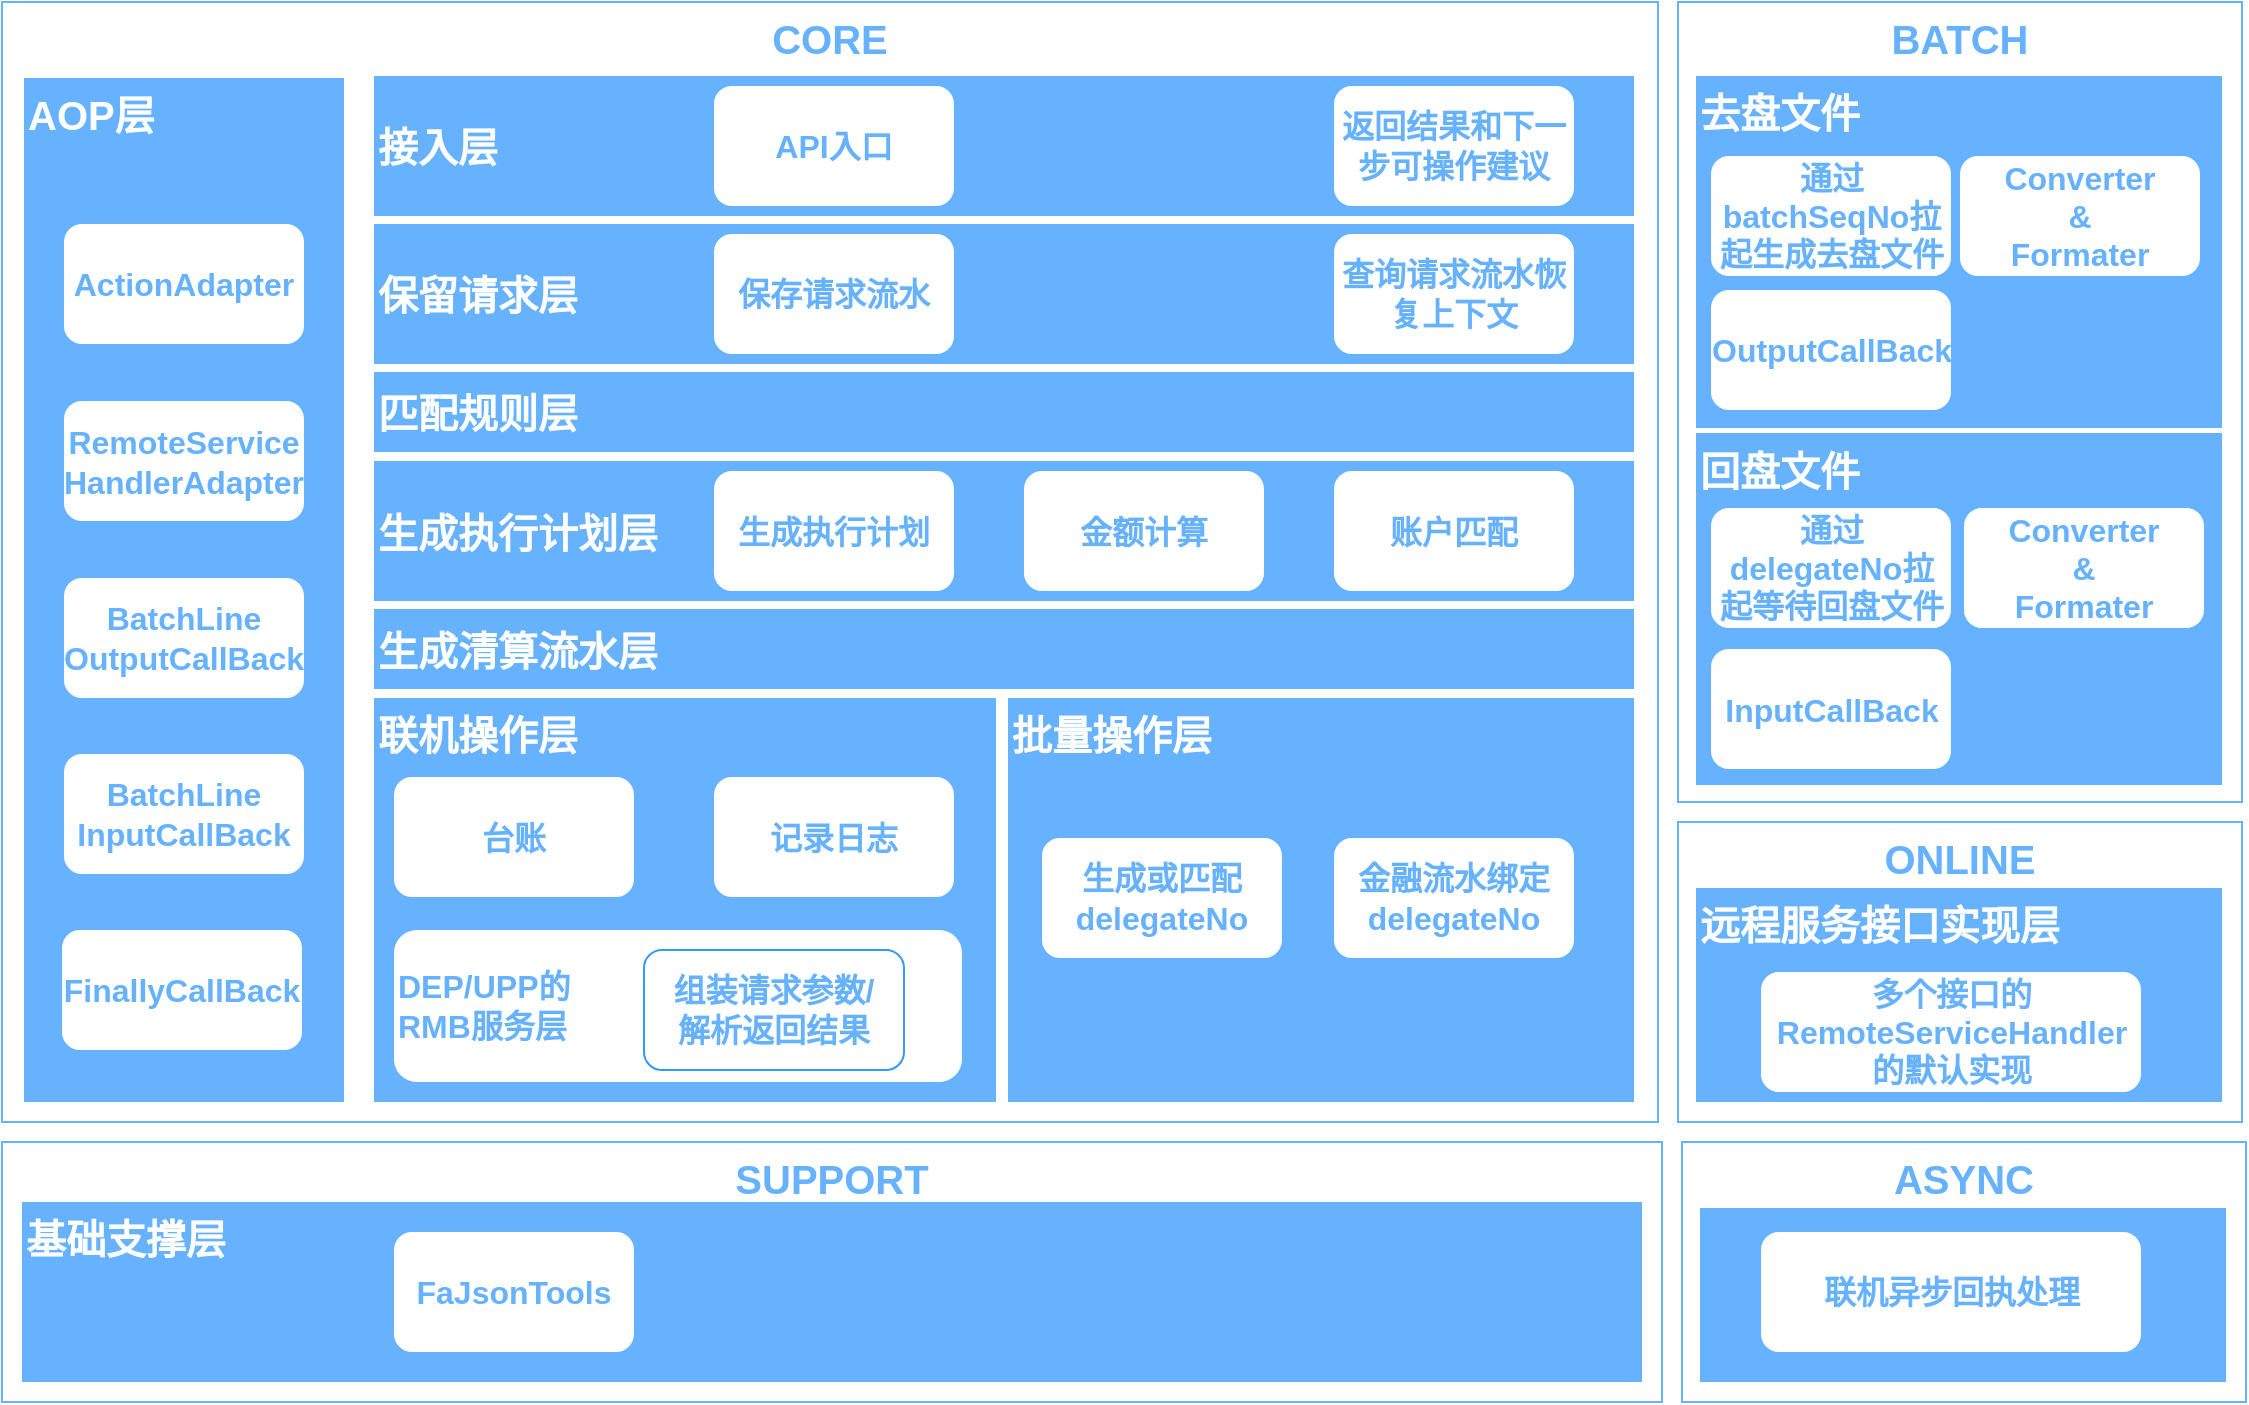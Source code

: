 <mxfile version="10.9.8" type="github"><diagram id="kjUhLuTlYEf19-uYpVck" name="ÃÂÃÂ§ÃÂÃÂ¬ÃÂÃÂ¬ 1 ÃÂÃÂ©ÃÂÃÂ¡ÃÂÃÂµ"><mxGraphModel dx="1421" dy="792" grid="1" gridSize="10" guides="1" tooltips="1" connect="1" arrows="1" fold="1" page="1" pageScale="1" pageWidth="827" pageHeight="1169" math="0" shadow="0"><root><mxCell id="0"/><mxCell id="1" parent="0"/><mxCell id="4c6s9izEjnyOQbOyyqgE-11" value="BATCH" style="rounded=0;whiteSpace=wrap;html=1;align=center;fillColor=none;strokeColor=#66B2FF;fontSize=20;fontStyle=1;fontColor=#66B2FF;verticalAlign=top;" parent="1" vertex="1"><mxGeometry x="838" y="110" width="282" height="400" as="geometry"/></mxCell><mxCell id="4c6s9izEjnyOQbOyyqgE-26" value="回盘文件" style="rounded=0;whiteSpace=wrap;html=1;align=left;fillColor=#66B2FF;strokeColor=none;fontSize=20;fontStyle=1;fontColor=#ffffff;verticalAlign=top;" parent="1" vertex="1"><mxGeometry x="847" y="325.5" width="263" height="176" as="geometry"/></mxCell><mxCell id="4c6s9izEjnyOQbOyyqgE-12" value="ONLINE" style="rounded=0;whiteSpace=wrap;html=1;align=center;fillColor=none;strokeColor=#66B2FF;fontSize=20;fontStyle=1;fontColor=#66B2FF;verticalAlign=top;" parent="1" vertex="1"><mxGeometry x="838" y="520" width="282" height="150" as="geometry"/></mxCell><mxCell id="4c6s9izEjnyOQbOyyqgE-10" value="&lt;div&gt;CORE&lt;/div&gt;&lt;div&gt;&lt;br&gt;&lt;/div&gt;" style="rounded=0;whiteSpace=wrap;html=1;align=center;fillColor=none;strokeColor=#66B2FF;fontSize=20;fontStyle=1;fontColor=#66B2FF;verticalAlign=top;" parent="1" vertex="1"><mxGeometry y="110" width="828" height="560" as="geometry"/></mxCell><mxCell id="1P6K6oFf8oCfgGA-prA9-4" value="联机操作层" style="rounded=0;whiteSpace=wrap;html=1;align=left;fillColor=#66B2FF;strokeColor=none;fontSize=20;fontStyle=1;fontColor=#ffffff;verticalAlign=top;" parent="1" vertex="1"><mxGeometry x="186" y="458" width="311" height="202" as="geometry"/></mxCell><mxCell id="H8eZMBbduY-FewTbX4_A-1" value="保留请求层" style="rounded=0;whiteSpace=wrap;html=1;align=left;fillColor=#66B2FF;strokeColor=none;fontFamily=Helvetica;fontSize=20;fontStyle=1;fontColor=#ffffff;" parent="1" vertex="1"><mxGeometry x="186" y="221" width="630" height="70" as="geometry"/></mxCell><mxCell id="H8eZMBbduY-FewTbX4_A-2" value="保存请求流水" style="rounded=1;whiteSpace=wrap;html=1;align=center;fontSize=16;strokeColor=none;fontColor=#66B2FF;fontStyle=1" parent="1" vertex="1"><mxGeometry x="356" y="226" width="120" height="60" as="geometry"/></mxCell><mxCell id="H8eZMBbduY-FewTbX4_A-3" value="查询请求流水恢复上下文" style="rounded=1;whiteSpace=wrap;html=1;align=center;fontSize=16;strokeColor=none;fontColor=#66B2FF;fontStyle=1" parent="1" vertex="1"><mxGeometry x="666" y="226" width="120" height="60" as="geometry"/></mxCell><mxCell id="H8eZMBbduY-FewTbX4_A-4" value="&lt;font style=&quot;font-size: 20px;&quot; color=&quot;#FFFFFF&quot;&gt;接入层&lt;/font&gt;" style="rounded=0;whiteSpace=wrap;html=1;align=left;fillColor=#66B2FF;strokeColor=none;fontFamily=Helvetica;fontSize=20;fontStyle=1;fontColor=#ffffff;" parent="1" vertex="1"><mxGeometry x="186" y="147" width="630" height="70" as="geometry"/></mxCell><mxCell id="H8eZMBbduY-FewTbX4_A-5" value="API入口" style="rounded=1;whiteSpace=wrap;html=1;align=center;fontSize=16;strokeColor=none;fontColor=#66B2FF;fontStyle=1" parent="1" vertex="1"><mxGeometry x="356" y="152" width="120" height="60" as="geometry"/></mxCell><mxCell id="H8eZMBbduY-FewTbX4_A-6" value="返回结果和下一步可操作建议" style="rounded=1;whiteSpace=wrap;html=1;align=center;fontSize=16;strokeColor=none;fontColor=#66B2FF;fontStyle=1" parent="1" vertex="1"><mxGeometry x="666" y="152" width="120" height="60" as="geometry"/></mxCell><mxCell id="H8eZMBbduY-FewTbX4_A-7" value="&lt;font style=&quot;font-size: 20px&quot; color=&quot;#FFFFFF&quot;&gt;匹配规则层&lt;/font&gt;" style="rounded=0;whiteSpace=wrap;html=1;align=left;fillColor=#66B2FF;strokeColor=none;fontSize=20;fontStyle=1;fontColor=#ffffff;" parent="1" vertex="1"><mxGeometry x="186" y="295" width="630" height="40" as="geometry"/></mxCell><mxCell id="jm_BWGQIBMTPluMQ3C9E-6" value="&lt;font style=&quot;font-size: 20px&quot; color=&quot;#FFFFFF&quot;&gt;生成执行计划层&lt;/font&gt;" style="rounded=0;whiteSpace=wrap;html=1;align=left;fillColor=#66B2FF;strokeColor=none;fontSize=20;fontStyle=1;fontColor=#ffffff;" parent="1" vertex="1"><mxGeometry x="186" y="339.5" width="630" height="70" as="geometry"/></mxCell><mxCell id="jm_BWGQIBMTPluMQ3C9E-7" value="生成执行计划" style="rounded=1;whiteSpace=wrap;html=1;align=center;fontSize=16;strokeColor=none;fontColor=#66B2FF;fontStyle=1" parent="1" vertex="1"><mxGeometry x="356" y="344.5" width="120" height="60" as="geometry"/></mxCell><mxCell id="jm_BWGQIBMTPluMQ3C9E-8" value="&lt;div&gt;账户匹配&lt;/div&gt;" style="rounded=1;whiteSpace=wrap;html=1;align=center;fontSize=16;strokeColor=none;fontColor=#66B2FF;fontStyle=1" parent="1" vertex="1"><mxGeometry x="666" y="344.5" width="120" height="60" as="geometry"/></mxCell><mxCell id="jm_BWGQIBMTPluMQ3C9E-9" value="&lt;div&gt;金额计算&lt;/div&gt;" style="rounded=1;whiteSpace=wrap;html=1;align=center;fontSize=16;strokeColor=none;fontColor=#66B2FF;fontStyle=1" parent="1" vertex="1"><mxGeometry x="511" y="344.5" width="120" height="60" as="geometry"/></mxCell><mxCell id="jm_BWGQIBMTPluMQ3C9E-10" value="&lt;font style=&quot;font-size: 20px&quot; color=&quot;#FFFFFF&quot;&gt;生成清算流水层&lt;/font&gt;" style="rounded=0;whiteSpace=wrap;html=1;align=left;fillColor=#66B2FF;strokeColor=none;fontSize=20;fontStyle=1;fontColor=#ffffff;" parent="1" vertex="1"><mxGeometry x="186" y="413.5" width="630" height="40" as="geometry"/></mxCell><mxCell id="1P6K6oFf8oCfgGA-prA9-6" value="台账" style="rounded=1;whiteSpace=wrap;html=1;align=center;fontSize=16;strokeColor=none;fontColor=#66B2FF;fontStyle=1" parent="1" vertex="1"><mxGeometry x="196" y="497.5" width="120" height="60" as="geometry"/></mxCell><mxCell id="1P6K6oFf8oCfgGA-prA9-8" value="&lt;div&gt;DEP/UPP的&lt;/div&gt;&lt;div&gt;RMB服务层&lt;/div&gt;" style="rounded=1;whiteSpace=wrap;html=1;align=left;fontSize=16;strokeColor=none;fontColor=#66B2FF;fontStyle=1" parent="1" vertex="1"><mxGeometry x="196" y="574" width="284" height="76" as="geometry"/></mxCell><mxCell id="1P6K6oFf8oCfgGA-prA9-12" value="组装请求参数/&lt;br&gt;解析返回结果" style="rounded=1;whiteSpace=wrap;html=1;align=center;fontSize=16;strokeColor=#3399FF;fontColor=#66B2FF;fontStyle=1" parent="1" vertex="1"><mxGeometry x="321" y="584" width="130" height="60" as="geometry"/></mxCell><mxCell id="1P6K6oFf8oCfgGA-prA9-13" value="去盘文件" style="rounded=0;whiteSpace=wrap;html=1;align=left;fillColor=#66B2FF;strokeColor=none;fontSize=20;fontStyle=1;fontColor=#ffffff;verticalAlign=top;" parent="1" vertex="1"><mxGeometry x="847" y="147" width="263" height="176" as="geometry"/></mxCell><mxCell id="4c6s9izEjnyOQbOyyqgE-1" value="记录日志" style="rounded=1;whiteSpace=wrap;html=1;align=center;fontSize=16;strokeColor=none;fontColor=#66B2FF;fontStyle=1" parent="1" vertex="1"><mxGeometry x="356" y="497.5" width="120" height="60" as="geometry"/></mxCell><mxCell id="4c6s9izEjnyOQbOyyqgE-2" value="批量操作层" style="rounded=0;whiteSpace=wrap;html=1;align=left;fillColor=#66B2FF;strokeColor=none;fontSize=20;fontStyle=1;fontColor=#ffffff;verticalAlign=top;" parent="1" vertex="1"><mxGeometry x="503" y="458" width="313" height="202" as="geometry"/></mxCell><mxCell id="4c6s9izEjnyOQbOyyqgE-3" value="通过batchSeqNo拉起生成去盘文件" style="rounded=1;whiteSpace=wrap;html=1;align=center;fontSize=16;strokeColor=none;fontColor=#66B2FF;fontStyle=1" parent="1" vertex="1"><mxGeometry x="854.5" y="187" width="120" height="60" as="geometry"/></mxCell><mxCell id="4c6s9izEjnyOQbOyyqgE-4" value="金融流水绑定delegateNo" style="rounded=1;whiteSpace=wrap;html=1;align=center;fontSize=16;strokeColor=none;fontColor=#66B2FF;fontStyle=1" parent="1" vertex="1"><mxGeometry x="666" y="528" width="120" height="60" as="geometry"/></mxCell><mxCell id="4c6s9izEjnyOQbOyyqgE-5" value="AOP层" style="rounded=0;whiteSpace=wrap;html=1;align=left;fillColor=#66B2FF;strokeColor=none;fontSize=20;fontStyle=1;fontColor=#ffffff;verticalAlign=top;" parent="1" vertex="1"><mxGeometry x="11" y="148" width="160" height="512" as="geometry"/></mxCell><mxCell id="4c6s9izEjnyOQbOyyqgE-6" value="ActionAdapter" style="rounded=1;whiteSpace=wrap;html=1;align=center;fontSize=16;strokeColor=none;fontColor=#66B2FF;fontStyle=1" parent="1" vertex="1"><mxGeometry x="31" y="221" width="120" height="60" as="geometry"/></mxCell><mxCell id="4c6s9izEjnyOQbOyyqgE-7" value="&lt;div&gt;RemoteService&lt;/div&gt;&lt;div&gt;HandlerAdapter&lt;/div&gt;" style="rounded=1;html=1;align=center;fontSize=16;strokeColor=none;fontColor=#66B2FF;fontStyle=1;whiteSpace=wrap;" parent="1" vertex="1"><mxGeometry x="31" y="309.5" width="120" height="60" as="geometry"/></mxCell><mxCell id="4c6s9izEjnyOQbOyyqgE-8" value="&lt;div&gt;BatchLine&lt;/div&gt;&lt;div&gt;OutputCallBack&lt;/div&gt;" style="rounded=1;html=1;align=center;fontSize=16;strokeColor=none;fontColor=#66B2FF;fontStyle=1;whiteSpace=wrap;" parent="1" vertex="1"><mxGeometry x="31" y="398" width="120" height="60" as="geometry"/></mxCell><mxCell id="4c6s9izEjnyOQbOyyqgE-9" value="&lt;div&gt;BatchLine&lt;/div&gt;&lt;div&gt;InputCallBack&lt;/div&gt;" style="rounded=1;html=1;align=center;fontSize=16;strokeColor=none;fontColor=#66B2FF;fontStyle=1;whiteSpace=wrap;" parent="1" vertex="1"><mxGeometry x="31" y="486" width="120" height="60" as="geometry"/></mxCell><mxCell id="4c6s9izEjnyOQbOyyqgE-13" value="FinallyCallBack" style="rounded=1;whiteSpace=wrap;html=1;align=center;fontSize=16;strokeColor=none;fontColor=#66B2FF;fontStyle=1" parent="1" vertex="1"><mxGeometry x="30" y="574" width="120" height="60" as="geometry"/></mxCell><mxCell id="4c6s9izEjnyOQbOyyqgE-14" value="Converter&lt;br&gt;&amp;amp;&lt;br&gt;Formater" style="rounded=1;whiteSpace=wrap;html=1;align=center;fontSize=16;strokeColor=none;fontColor=#66B2FF;fontStyle=1" parent="1" vertex="1"><mxGeometry x="979" y="187" width="120" height="60" as="geometry"/></mxCell><mxCell id="4c6s9izEjnyOQbOyyqgE-15" value="OutputCallBack" style="rounded=1;whiteSpace=wrap;html=1;align=center;fontSize=16;strokeColor=none;fontColor=#66B2FF;fontStyle=1" parent="1" vertex="1"><mxGeometry x="854.5" y="254" width="120" height="60" as="geometry"/></mxCell><mxCell id="4c6s9izEjnyOQbOyyqgE-17" value="通过delegateNo拉起等待回盘文件" style="rounded=1;whiteSpace=wrap;html=1;align=center;fontSize=16;strokeColor=none;fontColor=#66B2FF;fontStyle=1" parent="1" vertex="1"><mxGeometry x="854.5" y="363" width="120" height="60" as="geometry"/></mxCell><mxCell id="4c6s9izEjnyOQbOyyqgE-18" value="Converter&lt;br&gt;&amp;amp;&lt;br&gt;Formater" style="rounded=1;whiteSpace=wrap;html=1;align=center;fontSize=16;strokeColor=none;fontColor=#66B2FF;fontStyle=1" parent="1" vertex="1"><mxGeometry x="981" y="363" width="120" height="60" as="geometry"/></mxCell><mxCell id="4c6s9izEjnyOQbOyyqgE-19" value="InputCallBack" style="rounded=1;whiteSpace=wrap;html=1;align=center;fontSize=16;strokeColor=none;fontColor=#66B2FF;fontStyle=1" parent="1" vertex="1"><mxGeometry x="854.5" y="433.5" width="120" height="60" as="geometry"/></mxCell><mxCell id="4c6s9izEjnyOQbOyyqgE-23" value="生成或匹配delegateNo" style="rounded=1;whiteSpace=wrap;html=1;align=center;fontSize=16;strokeColor=none;fontColor=#66B2FF;fontStyle=1" parent="1" vertex="1"><mxGeometry x="520" y="528" width="120" height="60" as="geometry"/></mxCell><mxCell id="4c6s9izEjnyOQbOyyqgE-24" value="远程服务接口实现层" style="rounded=0;whiteSpace=wrap;html=1;align=left;fillColor=#66B2FF;strokeColor=none;fontSize=20;fontStyle=1;fontColor=#ffffff;verticalAlign=top;" parent="1" vertex="1"><mxGeometry x="847" y="553" width="263" height="107" as="geometry"/></mxCell><mxCell id="4c6s9izEjnyOQbOyyqgE-25" value="多个接口的RemoteServiceHandler的默认实现" style="rounded=1;whiteSpace=wrap;html=1;align=center;fontSize=16;strokeColor=none;fontColor=#66B2FF;fontStyle=1" parent="1" vertex="1"><mxGeometry x="879.5" y="595" width="190" height="60" as="geometry"/></mxCell><mxCell id="4c6s9izEjnyOQbOyyqgE-27" value="SUPPORT" style="rounded=0;whiteSpace=wrap;html=1;align=center;fillColor=none;strokeColor=#66B2FF;fontSize=20;fontStyle=1;fontColor=#66B2FF;verticalAlign=top;" parent="1" vertex="1"><mxGeometry y="680" width="830" height="130" as="geometry"/></mxCell><mxCell id="4c6s9izEjnyOQbOyyqgE-28" value="基础支撑层" style="rounded=0;whiteSpace=wrap;html=1;align=left;fillColor=#66B2FF;strokeColor=none;fontSize=20;fontStyle=1;fontColor=#ffffff;verticalAlign=top;" parent="1" vertex="1"><mxGeometry x="10" y="710" width="810" height="90" as="geometry"/></mxCell><mxCell id="4c6s9izEjnyOQbOyyqgE-29" value="FaJsonTools" style="rounded=1;whiteSpace=wrap;html=1;align=center;fontSize=16;strokeColor=none;fontColor=#66B2FF;fontStyle=1" parent="1" vertex="1"><mxGeometry x="196" y="725" width="120" height="60" as="geometry"/></mxCell><mxCell id="4c6s9izEjnyOQbOyyqgE-30" value="ASYNC" style="rounded=0;whiteSpace=wrap;html=1;align=center;fillColor=none;strokeColor=#66B2FF;fontSize=20;fontStyle=1;fontColor=#66B2FF;verticalAlign=top;" parent="1" vertex="1"><mxGeometry x="840" y="680" width="282" height="130" as="geometry"/></mxCell><mxCell id="4c6s9izEjnyOQbOyyqgE-31" value="" style="rounded=0;whiteSpace=wrap;html=1;align=left;fillColor=#66B2FF;strokeColor=none;fontSize=20;fontStyle=1;fontColor=#ffffff;verticalAlign=top;" parent="1" vertex="1"><mxGeometry x="849" y="713" width="263" height="87" as="geometry"/></mxCell><mxCell id="4c6s9izEjnyOQbOyyqgE-32" value="联机异步回执处理" style="rounded=1;whiteSpace=wrap;html=1;align=center;fontSize=16;strokeColor=none;fontColor=#66B2FF;fontStyle=1" parent="1" vertex="1"><mxGeometry x="879.5" y="725" width="190" height="60" as="geometry"/></mxCell></root></mxGraphModel></diagram></mxfile>